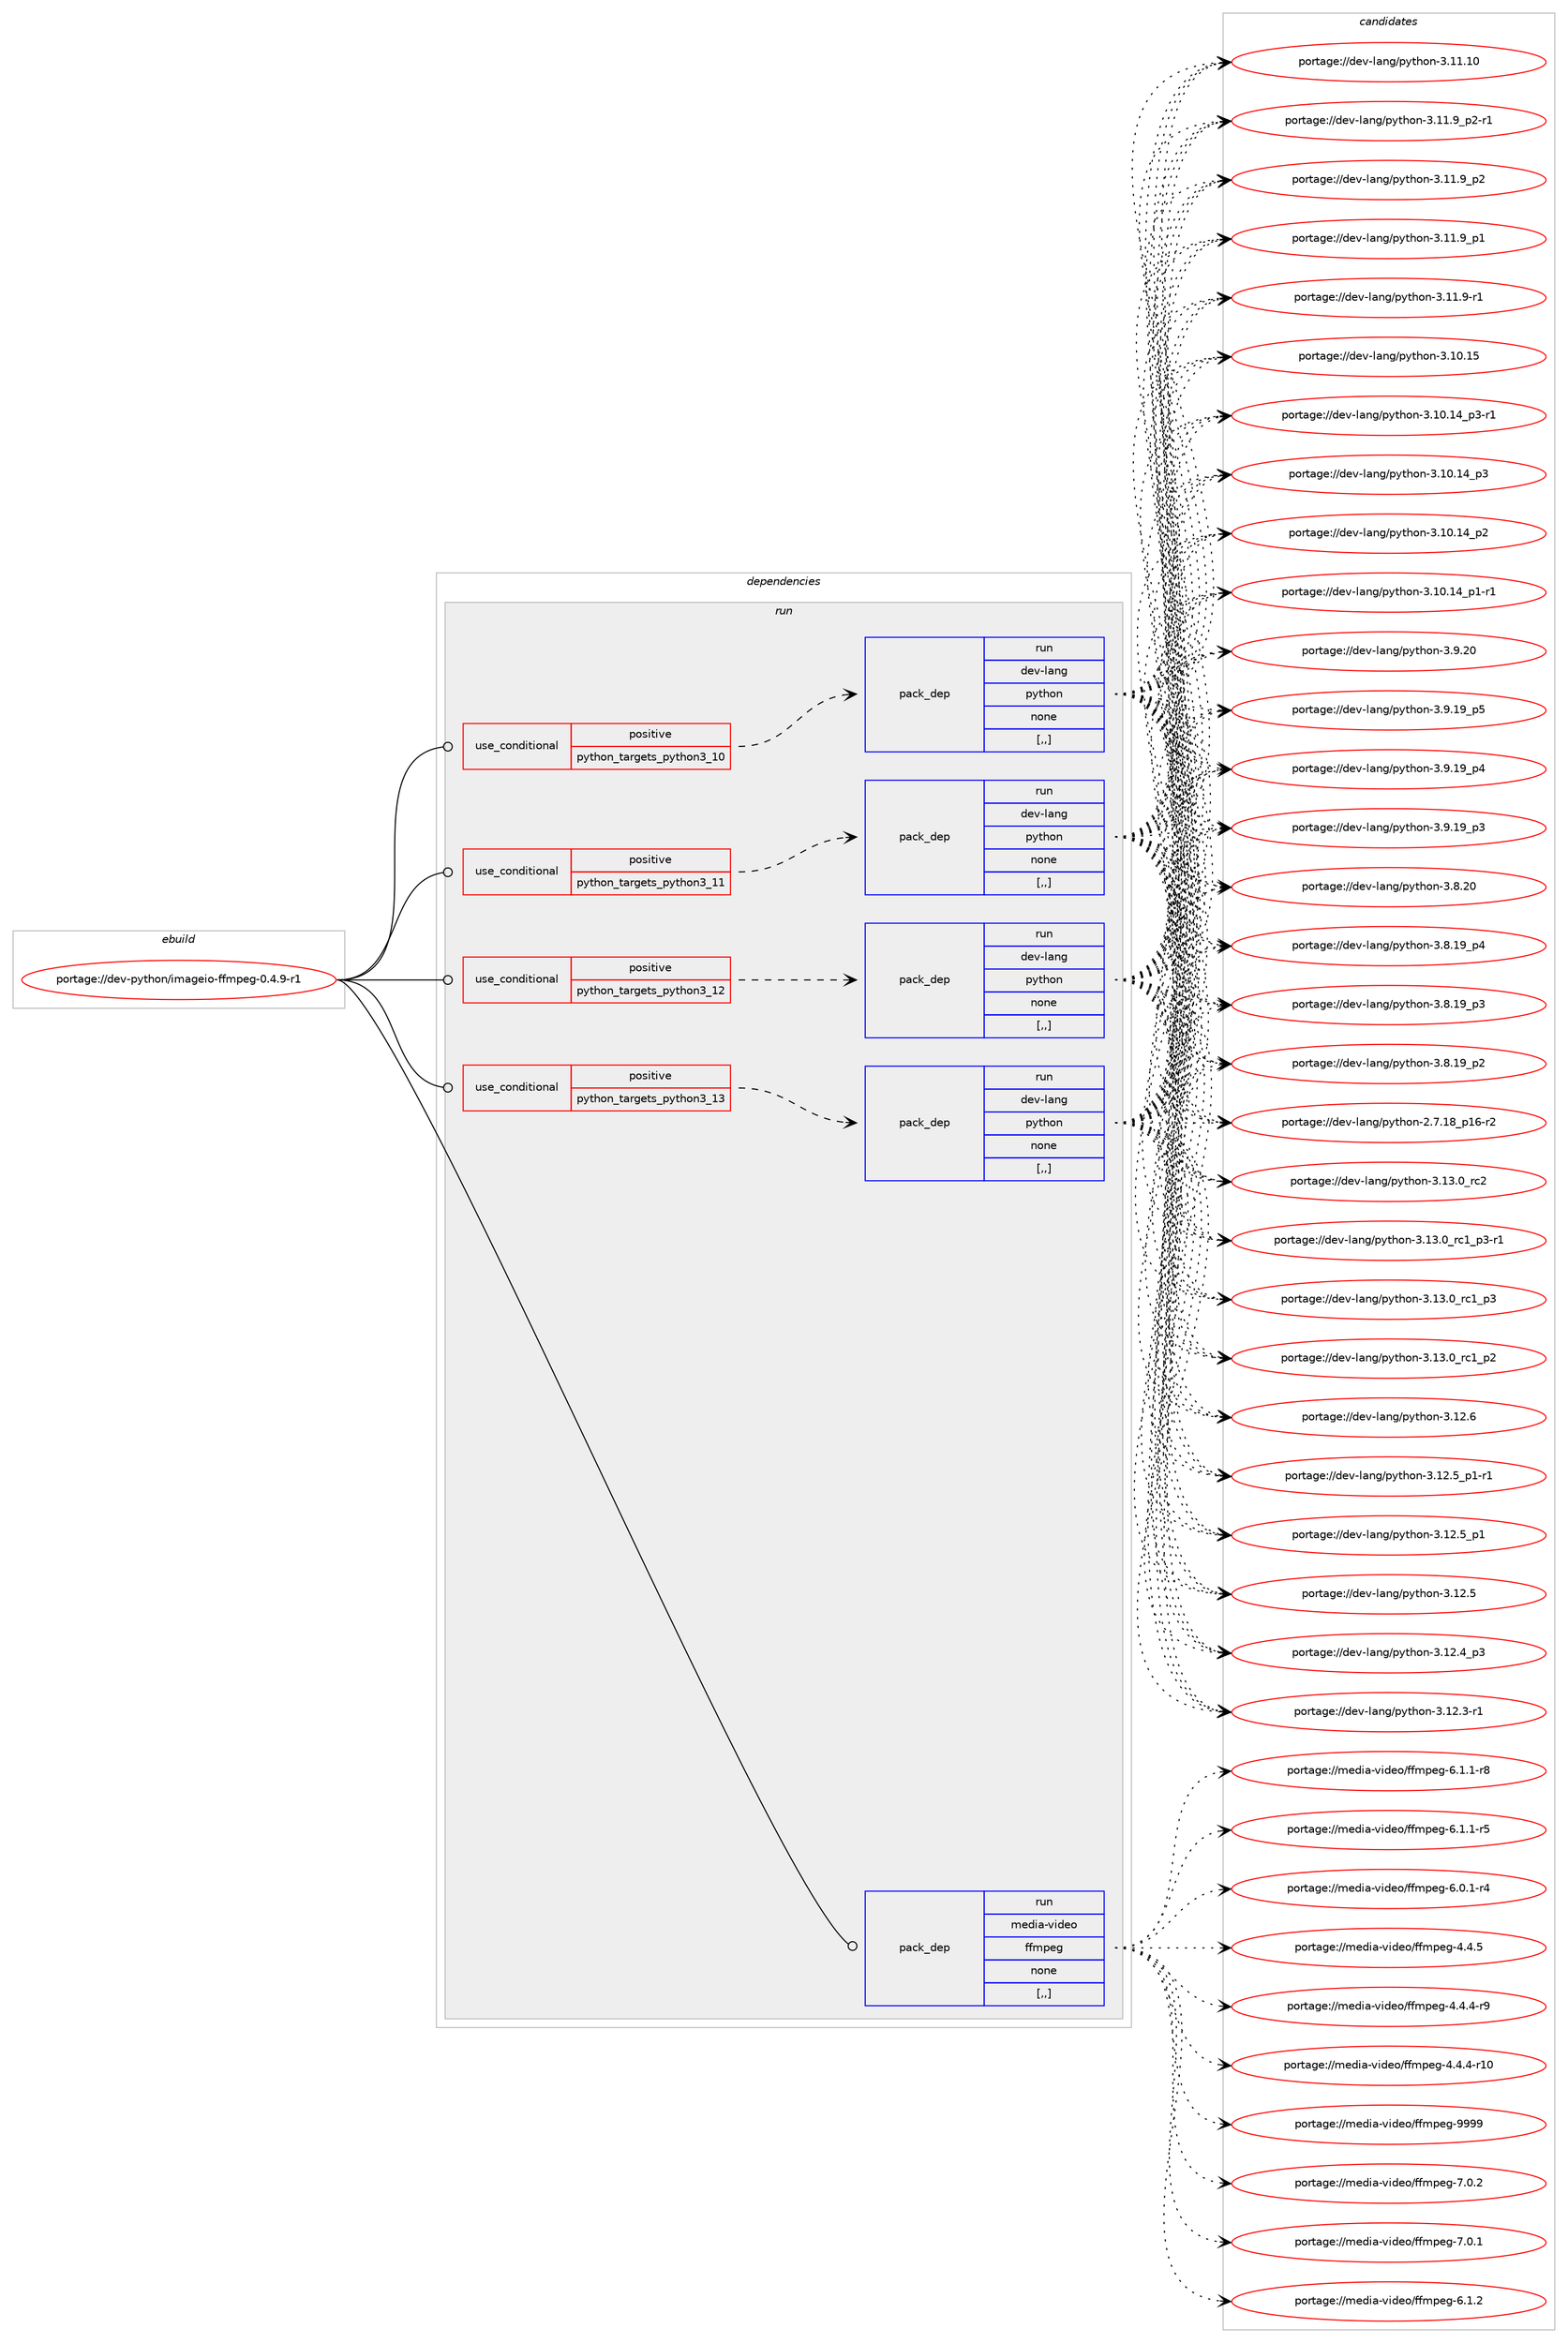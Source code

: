 digraph prolog {

# *************
# Graph options
# *************

newrank=true;
concentrate=true;
compound=true;
graph [rankdir=LR,fontname=Helvetica,fontsize=10,ranksep=1.5];#, ranksep=2.5, nodesep=0.2];
edge  [arrowhead=vee];
node  [fontname=Helvetica,fontsize=10];

# **********
# The ebuild
# **********

subgraph cluster_leftcol {
color=gray;
label=<<i>ebuild</i>>;
id [label="portage://dev-python/imageio-ffmpeg-0.4.9-r1", color=red, width=4, href="../dev-python/imageio-ffmpeg-0.4.9-r1.svg"];
}

# ****************
# The dependencies
# ****************

subgraph cluster_midcol {
color=gray;
label=<<i>dependencies</i>>;
subgraph cluster_compile {
fillcolor="#eeeeee";
style=filled;
label=<<i>compile</i>>;
}
subgraph cluster_compileandrun {
fillcolor="#eeeeee";
style=filled;
label=<<i>compile and run</i>>;
}
subgraph cluster_run {
fillcolor="#eeeeee";
style=filled;
label=<<i>run</i>>;
subgraph cond163843 {
dependency642491 [label=<<TABLE BORDER="0" CELLBORDER="1" CELLSPACING="0" CELLPADDING="4"><TR><TD ROWSPAN="3" CELLPADDING="10">use_conditional</TD></TR><TR><TD>positive</TD></TR><TR><TD>python_targets_python3_10</TD></TR></TABLE>>, shape=none, color=red];
subgraph pack473829 {
dependency642492 [label=<<TABLE BORDER="0" CELLBORDER="1" CELLSPACING="0" CELLPADDING="4" WIDTH="220"><TR><TD ROWSPAN="6" CELLPADDING="30">pack_dep</TD></TR><TR><TD WIDTH="110">run</TD></TR><TR><TD>dev-lang</TD></TR><TR><TD>python</TD></TR><TR><TD>none</TD></TR><TR><TD>[,,]</TD></TR></TABLE>>, shape=none, color=blue];
}
dependency642491:e -> dependency642492:w [weight=20,style="dashed",arrowhead="vee"];
}
id:e -> dependency642491:w [weight=20,style="solid",arrowhead="odot"];
subgraph cond163844 {
dependency642493 [label=<<TABLE BORDER="0" CELLBORDER="1" CELLSPACING="0" CELLPADDING="4"><TR><TD ROWSPAN="3" CELLPADDING="10">use_conditional</TD></TR><TR><TD>positive</TD></TR><TR><TD>python_targets_python3_11</TD></TR></TABLE>>, shape=none, color=red];
subgraph pack473830 {
dependency642494 [label=<<TABLE BORDER="0" CELLBORDER="1" CELLSPACING="0" CELLPADDING="4" WIDTH="220"><TR><TD ROWSPAN="6" CELLPADDING="30">pack_dep</TD></TR><TR><TD WIDTH="110">run</TD></TR><TR><TD>dev-lang</TD></TR><TR><TD>python</TD></TR><TR><TD>none</TD></TR><TR><TD>[,,]</TD></TR></TABLE>>, shape=none, color=blue];
}
dependency642493:e -> dependency642494:w [weight=20,style="dashed",arrowhead="vee"];
}
id:e -> dependency642493:w [weight=20,style="solid",arrowhead="odot"];
subgraph cond163845 {
dependency642495 [label=<<TABLE BORDER="0" CELLBORDER="1" CELLSPACING="0" CELLPADDING="4"><TR><TD ROWSPAN="3" CELLPADDING="10">use_conditional</TD></TR><TR><TD>positive</TD></TR><TR><TD>python_targets_python3_12</TD></TR></TABLE>>, shape=none, color=red];
subgraph pack473831 {
dependency642496 [label=<<TABLE BORDER="0" CELLBORDER="1" CELLSPACING="0" CELLPADDING="4" WIDTH="220"><TR><TD ROWSPAN="6" CELLPADDING="30">pack_dep</TD></TR><TR><TD WIDTH="110">run</TD></TR><TR><TD>dev-lang</TD></TR><TR><TD>python</TD></TR><TR><TD>none</TD></TR><TR><TD>[,,]</TD></TR></TABLE>>, shape=none, color=blue];
}
dependency642495:e -> dependency642496:w [weight=20,style="dashed",arrowhead="vee"];
}
id:e -> dependency642495:w [weight=20,style="solid",arrowhead="odot"];
subgraph cond163846 {
dependency642497 [label=<<TABLE BORDER="0" CELLBORDER="1" CELLSPACING="0" CELLPADDING="4"><TR><TD ROWSPAN="3" CELLPADDING="10">use_conditional</TD></TR><TR><TD>positive</TD></TR><TR><TD>python_targets_python3_13</TD></TR></TABLE>>, shape=none, color=red];
subgraph pack473832 {
dependency642498 [label=<<TABLE BORDER="0" CELLBORDER="1" CELLSPACING="0" CELLPADDING="4" WIDTH="220"><TR><TD ROWSPAN="6" CELLPADDING="30">pack_dep</TD></TR><TR><TD WIDTH="110">run</TD></TR><TR><TD>dev-lang</TD></TR><TR><TD>python</TD></TR><TR><TD>none</TD></TR><TR><TD>[,,]</TD></TR></TABLE>>, shape=none, color=blue];
}
dependency642497:e -> dependency642498:w [weight=20,style="dashed",arrowhead="vee"];
}
id:e -> dependency642497:w [weight=20,style="solid",arrowhead="odot"];
subgraph pack473833 {
dependency642499 [label=<<TABLE BORDER="0" CELLBORDER="1" CELLSPACING="0" CELLPADDING="4" WIDTH="220"><TR><TD ROWSPAN="6" CELLPADDING="30">pack_dep</TD></TR><TR><TD WIDTH="110">run</TD></TR><TR><TD>media-video</TD></TR><TR><TD>ffmpeg</TD></TR><TR><TD>none</TD></TR><TR><TD>[,,]</TD></TR></TABLE>>, shape=none, color=blue];
}
id:e -> dependency642499:w [weight=20,style="solid",arrowhead="odot"];
}
}

# **************
# The candidates
# **************

subgraph cluster_choices {
rank=same;
color=gray;
label=<<i>candidates</i>>;

subgraph choice473829 {
color=black;
nodesep=1;
choice10010111845108971101034711212111610411111045514649514648951149950 [label="portage://dev-lang/python-3.13.0_rc2", color=red, width=4,href="../dev-lang/python-3.13.0_rc2.svg"];
choice1001011184510897110103471121211161041111104551464951464895114994995112514511449 [label="portage://dev-lang/python-3.13.0_rc1_p3-r1", color=red, width=4,href="../dev-lang/python-3.13.0_rc1_p3-r1.svg"];
choice100101118451089711010347112121116104111110455146495146489511499499511251 [label="portage://dev-lang/python-3.13.0_rc1_p3", color=red, width=4,href="../dev-lang/python-3.13.0_rc1_p3.svg"];
choice100101118451089711010347112121116104111110455146495146489511499499511250 [label="portage://dev-lang/python-3.13.0_rc1_p2", color=red, width=4,href="../dev-lang/python-3.13.0_rc1_p2.svg"];
choice10010111845108971101034711212111610411111045514649504654 [label="portage://dev-lang/python-3.12.6", color=red, width=4,href="../dev-lang/python-3.12.6.svg"];
choice1001011184510897110103471121211161041111104551464950465395112494511449 [label="portage://dev-lang/python-3.12.5_p1-r1", color=red, width=4,href="../dev-lang/python-3.12.5_p1-r1.svg"];
choice100101118451089711010347112121116104111110455146495046539511249 [label="portage://dev-lang/python-3.12.5_p1", color=red, width=4,href="../dev-lang/python-3.12.5_p1.svg"];
choice10010111845108971101034711212111610411111045514649504653 [label="portage://dev-lang/python-3.12.5", color=red, width=4,href="../dev-lang/python-3.12.5.svg"];
choice100101118451089711010347112121116104111110455146495046529511251 [label="portage://dev-lang/python-3.12.4_p3", color=red, width=4,href="../dev-lang/python-3.12.4_p3.svg"];
choice100101118451089711010347112121116104111110455146495046514511449 [label="portage://dev-lang/python-3.12.3-r1", color=red, width=4,href="../dev-lang/python-3.12.3-r1.svg"];
choice1001011184510897110103471121211161041111104551464949464948 [label="portage://dev-lang/python-3.11.10", color=red, width=4,href="../dev-lang/python-3.11.10.svg"];
choice1001011184510897110103471121211161041111104551464949465795112504511449 [label="portage://dev-lang/python-3.11.9_p2-r1", color=red, width=4,href="../dev-lang/python-3.11.9_p2-r1.svg"];
choice100101118451089711010347112121116104111110455146494946579511250 [label="portage://dev-lang/python-3.11.9_p2", color=red, width=4,href="../dev-lang/python-3.11.9_p2.svg"];
choice100101118451089711010347112121116104111110455146494946579511249 [label="portage://dev-lang/python-3.11.9_p1", color=red, width=4,href="../dev-lang/python-3.11.9_p1.svg"];
choice100101118451089711010347112121116104111110455146494946574511449 [label="portage://dev-lang/python-3.11.9-r1", color=red, width=4,href="../dev-lang/python-3.11.9-r1.svg"];
choice1001011184510897110103471121211161041111104551464948464953 [label="portage://dev-lang/python-3.10.15", color=red, width=4,href="../dev-lang/python-3.10.15.svg"];
choice100101118451089711010347112121116104111110455146494846495295112514511449 [label="portage://dev-lang/python-3.10.14_p3-r1", color=red, width=4,href="../dev-lang/python-3.10.14_p3-r1.svg"];
choice10010111845108971101034711212111610411111045514649484649529511251 [label="portage://dev-lang/python-3.10.14_p3", color=red, width=4,href="../dev-lang/python-3.10.14_p3.svg"];
choice10010111845108971101034711212111610411111045514649484649529511250 [label="portage://dev-lang/python-3.10.14_p2", color=red, width=4,href="../dev-lang/python-3.10.14_p2.svg"];
choice100101118451089711010347112121116104111110455146494846495295112494511449 [label="portage://dev-lang/python-3.10.14_p1-r1", color=red, width=4,href="../dev-lang/python-3.10.14_p1-r1.svg"];
choice10010111845108971101034711212111610411111045514657465048 [label="portage://dev-lang/python-3.9.20", color=red, width=4,href="../dev-lang/python-3.9.20.svg"];
choice100101118451089711010347112121116104111110455146574649579511253 [label="portage://dev-lang/python-3.9.19_p5", color=red, width=4,href="../dev-lang/python-3.9.19_p5.svg"];
choice100101118451089711010347112121116104111110455146574649579511252 [label="portage://dev-lang/python-3.9.19_p4", color=red, width=4,href="../dev-lang/python-3.9.19_p4.svg"];
choice100101118451089711010347112121116104111110455146574649579511251 [label="portage://dev-lang/python-3.9.19_p3", color=red, width=4,href="../dev-lang/python-3.9.19_p3.svg"];
choice10010111845108971101034711212111610411111045514656465048 [label="portage://dev-lang/python-3.8.20", color=red, width=4,href="../dev-lang/python-3.8.20.svg"];
choice100101118451089711010347112121116104111110455146564649579511252 [label="portage://dev-lang/python-3.8.19_p4", color=red, width=4,href="../dev-lang/python-3.8.19_p4.svg"];
choice100101118451089711010347112121116104111110455146564649579511251 [label="portage://dev-lang/python-3.8.19_p3", color=red, width=4,href="../dev-lang/python-3.8.19_p3.svg"];
choice100101118451089711010347112121116104111110455146564649579511250 [label="portage://dev-lang/python-3.8.19_p2", color=red, width=4,href="../dev-lang/python-3.8.19_p2.svg"];
choice100101118451089711010347112121116104111110455046554649569511249544511450 [label="portage://dev-lang/python-2.7.18_p16-r2", color=red, width=4,href="../dev-lang/python-2.7.18_p16-r2.svg"];
dependency642492:e -> choice10010111845108971101034711212111610411111045514649514648951149950:w [style=dotted,weight="100"];
dependency642492:e -> choice1001011184510897110103471121211161041111104551464951464895114994995112514511449:w [style=dotted,weight="100"];
dependency642492:e -> choice100101118451089711010347112121116104111110455146495146489511499499511251:w [style=dotted,weight="100"];
dependency642492:e -> choice100101118451089711010347112121116104111110455146495146489511499499511250:w [style=dotted,weight="100"];
dependency642492:e -> choice10010111845108971101034711212111610411111045514649504654:w [style=dotted,weight="100"];
dependency642492:e -> choice1001011184510897110103471121211161041111104551464950465395112494511449:w [style=dotted,weight="100"];
dependency642492:e -> choice100101118451089711010347112121116104111110455146495046539511249:w [style=dotted,weight="100"];
dependency642492:e -> choice10010111845108971101034711212111610411111045514649504653:w [style=dotted,weight="100"];
dependency642492:e -> choice100101118451089711010347112121116104111110455146495046529511251:w [style=dotted,weight="100"];
dependency642492:e -> choice100101118451089711010347112121116104111110455146495046514511449:w [style=dotted,weight="100"];
dependency642492:e -> choice1001011184510897110103471121211161041111104551464949464948:w [style=dotted,weight="100"];
dependency642492:e -> choice1001011184510897110103471121211161041111104551464949465795112504511449:w [style=dotted,weight="100"];
dependency642492:e -> choice100101118451089711010347112121116104111110455146494946579511250:w [style=dotted,weight="100"];
dependency642492:e -> choice100101118451089711010347112121116104111110455146494946579511249:w [style=dotted,weight="100"];
dependency642492:e -> choice100101118451089711010347112121116104111110455146494946574511449:w [style=dotted,weight="100"];
dependency642492:e -> choice1001011184510897110103471121211161041111104551464948464953:w [style=dotted,weight="100"];
dependency642492:e -> choice100101118451089711010347112121116104111110455146494846495295112514511449:w [style=dotted,weight="100"];
dependency642492:e -> choice10010111845108971101034711212111610411111045514649484649529511251:w [style=dotted,weight="100"];
dependency642492:e -> choice10010111845108971101034711212111610411111045514649484649529511250:w [style=dotted,weight="100"];
dependency642492:e -> choice100101118451089711010347112121116104111110455146494846495295112494511449:w [style=dotted,weight="100"];
dependency642492:e -> choice10010111845108971101034711212111610411111045514657465048:w [style=dotted,weight="100"];
dependency642492:e -> choice100101118451089711010347112121116104111110455146574649579511253:w [style=dotted,weight="100"];
dependency642492:e -> choice100101118451089711010347112121116104111110455146574649579511252:w [style=dotted,weight="100"];
dependency642492:e -> choice100101118451089711010347112121116104111110455146574649579511251:w [style=dotted,weight="100"];
dependency642492:e -> choice10010111845108971101034711212111610411111045514656465048:w [style=dotted,weight="100"];
dependency642492:e -> choice100101118451089711010347112121116104111110455146564649579511252:w [style=dotted,weight="100"];
dependency642492:e -> choice100101118451089711010347112121116104111110455146564649579511251:w [style=dotted,weight="100"];
dependency642492:e -> choice100101118451089711010347112121116104111110455146564649579511250:w [style=dotted,weight="100"];
dependency642492:e -> choice100101118451089711010347112121116104111110455046554649569511249544511450:w [style=dotted,weight="100"];
}
subgraph choice473830 {
color=black;
nodesep=1;
choice10010111845108971101034711212111610411111045514649514648951149950 [label="portage://dev-lang/python-3.13.0_rc2", color=red, width=4,href="../dev-lang/python-3.13.0_rc2.svg"];
choice1001011184510897110103471121211161041111104551464951464895114994995112514511449 [label="portage://dev-lang/python-3.13.0_rc1_p3-r1", color=red, width=4,href="../dev-lang/python-3.13.0_rc1_p3-r1.svg"];
choice100101118451089711010347112121116104111110455146495146489511499499511251 [label="portage://dev-lang/python-3.13.0_rc1_p3", color=red, width=4,href="../dev-lang/python-3.13.0_rc1_p3.svg"];
choice100101118451089711010347112121116104111110455146495146489511499499511250 [label="portage://dev-lang/python-3.13.0_rc1_p2", color=red, width=4,href="../dev-lang/python-3.13.0_rc1_p2.svg"];
choice10010111845108971101034711212111610411111045514649504654 [label="portage://dev-lang/python-3.12.6", color=red, width=4,href="../dev-lang/python-3.12.6.svg"];
choice1001011184510897110103471121211161041111104551464950465395112494511449 [label="portage://dev-lang/python-3.12.5_p1-r1", color=red, width=4,href="../dev-lang/python-3.12.5_p1-r1.svg"];
choice100101118451089711010347112121116104111110455146495046539511249 [label="portage://dev-lang/python-3.12.5_p1", color=red, width=4,href="../dev-lang/python-3.12.5_p1.svg"];
choice10010111845108971101034711212111610411111045514649504653 [label="portage://dev-lang/python-3.12.5", color=red, width=4,href="../dev-lang/python-3.12.5.svg"];
choice100101118451089711010347112121116104111110455146495046529511251 [label="portage://dev-lang/python-3.12.4_p3", color=red, width=4,href="../dev-lang/python-3.12.4_p3.svg"];
choice100101118451089711010347112121116104111110455146495046514511449 [label="portage://dev-lang/python-3.12.3-r1", color=red, width=4,href="../dev-lang/python-3.12.3-r1.svg"];
choice1001011184510897110103471121211161041111104551464949464948 [label="portage://dev-lang/python-3.11.10", color=red, width=4,href="../dev-lang/python-3.11.10.svg"];
choice1001011184510897110103471121211161041111104551464949465795112504511449 [label="portage://dev-lang/python-3.11.9_p2-r1", color=red, width=4,href="../dev-lang/python-3.11.9_p2-r1.svg"];
choice100101118451089711010347112121116104111110455146494946579511250 [label="portage://dev-lang/python-3.11.9_p2", color=red, width=4,href="../dev-lang/python-3.11.9_p2.svg"];
choice100101118451089711010347112121116104111110455146494946579511249 [label="portage://dev-lang/python-3.11.9_p1", color=red, width=4,href="../dev-lang/python-3.11.9_p1.svg"];
choice100101118451089711010347112121116104111110455146494946574511449 [label="portage://dev-lang/python-3.11.9-r1", color=red, width=4,href="../dev-lang/python-3.11.9-r1.svg"];
choice1001011184510897110103471121211161041111104551464948464953 [label="portage://dev-lang/python-3.10.15", color=red, width=4,href="../dev-lang/python-3.10.15.svg"];
choice100101118451089711010347112121116104111110455146494846495295112514511449 [label="portage://dev-lang/python-3.10.14_p3-r1", color=red, width=4,href="../dev-lang/python-3.10.14_p3-r1.svg"];
choice10010111845108971101034711212111610411111045514649484649529511251 [label="portage://dev-lang/python-3.10.14_p3", color=red, width=4,href="../dev-lang/python-3.10.14_p3.svg"];
choice10010111845108971101034711212111610411111045514649484649529511250 [label="portage://dev-lang/python-3.10.14_p2", color=red, width=4,href="../dev-lang/python-3.10.14_p2.svg"];
choice100101118451089711010347112121116104111110455146494846495295112494511449 [label="portage://dev-lang/python-3.10.14_p1-r1", color=red, width=4,href="../dev-lang/python-3.10.14_p1-r1.svg"];
choice10010111845108971101034711212111610411111045514657465048 [label="portage://dev-lang/python-3.9.20", color=red, width=4,href="../dev-lang/python-3.9.20.svg"];
choice100101118451089711010347112121116104111110455146574649579511253 [label="portage://dev-lang/python-3.9.19_p5", color=red, width=4,href="../dev-lang/python-3.9.19_p5.svg"];
choice100101118451089711010347112121116104111110455146574649579511252 [label="portage://dev-lang/python-3.9.19_p4", color=red, width=4,href="../dev-lang/python-3.9.19_p4.svg"];
choice100101118451089711010347112121116104111110455146574649579511251 [label="portage://dev-lang/python-3.9.19_p3", color=red, width=4,href="../dev-lang/python-3.9.19_p3.svg"];
choice10010111845108971101034711212111610411111045514656465048 [label="portage://dev-lang/python-3.8.20", color=red, width=4,href="../dev-lang/python-3.8.20.svg"];
choice100101118451089711010347112121116104111110455146564649579511252 [label="portage://dev-lang/python-3.8.19_p4", color=red, width=4,href="../dev-lang/python-3.8.19_p4.svg"];
choice100101118451089711010347112121116104111110455146564649579511251 [label="portage://dev-lang/python-3.8.19_p3", color=red, width=4,href="../dev-lang/python-3.8.19_p3.svg"];
choice100101118451089711010347112121116104111110455146564649579511250 [label="portage://dev-lang/python-3.8.19_p2", color=red, width=4,href="../dev-lang/python-3.8.19_p2.svg"];
choice100101118451089711010347112121116104111110455046554649569511249544511450 [label="portage://dev-lang/python-2.7.18_p16-r2", color=red, width=4,href="../dev-lang/python-2.7.18_p16-r2.svg"];
dependency642494:e -> choice10010111845108971101034711212111610411111045514649514648951149950:w [style=dotted,weight="100"];
dependency642494:e -> choice1001011184510897110103471121211161041111104551464951464895114994995112514511449:w [style=dotted,weight="100"];
dependency642494:e -> choice100101118451089711010347112121116104111110455146495146489511499499511251:w [style=dotted,weight="100"];
dependency642494:e -> choice100101118451089711010347112121116104111110455146495146489511499499511250:w [style=dotted,weight="100"];
dependency642494:e -> choice10010111845108971101034711212111610411111045514649504654:w [style=dotted,weight="100"];
dependency642494:e -> choice1001011184510897110103471121211161041111104551464950465395112494511449:w [style=dotted,weight="100"];
dependency642494:e -> choice100101118451089711010347112121116104111110455146495046539511249:w [style=dotted,weight="100"];
dependency642494:e -> choice10010111845108971101034711212111610411111045514649504653:w [style=dotted,weight="100"];
dependency642494:e -> choice100101118451089711010347112121116104111110455146495046529511251:w [style=dotted,weight="100"];
dependency642494:e -> choice100101118451089711010347112121116104111110455146495046514511449:w [style=dotted,weight="100"];
dependency642494:e -> choice1001011184510897110103471121211161041111104551464949464948:w [style=dotted,weight="100"];
dependency642494:e -> choice1001011184510897110103471121211161041111104551464949465795112504511449:w [style=dotted,weight="100"];
dependency642494:e -> choice100101118451089711010347112121116104111110455146494946579511250:w [style=dotted,weight="100"];
dependency642494:e -> choice100101118451089711010347112121116104111110455146494946579511249:w [style=dotted,weight="100"];
dependency642494:e -> choice100101118451089711010347112121116104111110455146494946574511449:w [style=dotted,weight="100"];
dependency642494:e -> choice1001011184510897110103471121211161041111104551464948464953:w [style=dotted,weight="100"];
dependency642494:e -> choice100101118451089711010347112121116104111110455146494846495295112514511449:w [style=dotted,weight="100"];
dependency642494:e -> choice10010111845108971101034711212111610411111045514649484649529511251:w [style=dotted,weight="100"];
dependency642494:e -> choice10010111845108971101034711212111610411111045514649484649529511250:w [style=dotted,weight="100"];
dependency642494:e -> choice100101118451089711010347112121116104111110455146494846495295112494511449:w [style=dotted,weight="100"];
dependency642494:e -> choice10010111845108971101034711212111610411111045514657465048:w [style=dotted,weight="100"];
dependency642494:e -> choice100101118451089711010347112121116104111110455146574649579511253:w [style=dotted,weight="100"];
dependency642494:e -> choice100101118451089711010347112121116104111110455146574649579511252:w [style=dotted,weight="100"];
dependency642494:e -> choice100101118451089711010347112121116104111110455146574649579511251:w [style=dotted,weight="100"];
dependency642494:e -> choice10010111845108971101034711212111610411111045514656465048:w [style=dotted,weight="100"];
dependency642494:e -> choice100101118451089711010347112121116104111110455146564649579511252:w [style=dotted,weight="100"];
dependency642494:e -> choice100101118451089711010347112121116104111110455146564649579511251:w [style=dotted,weight="100"];
dependency642494:e -> choice100101118451089711010347112121116104111110455146564649579511250:w [style=dotted,weight="100"];
dependency642494:e -> choice100101118451089711010347112121116104111110455046554649569511249544511450:w [style=dotted,weight="100"];
}
subgraph choice473831 {
color=black;
nodesep=1;
choice10010111845108971101034711212111610411111045514649514648951149950 [label="portage://dev-lang/python-3.13.0_rc2", color=red, width=4,href="../dev-lang/python-3.13.0_rc2.svg"];
choice1001011184510897110103471121211161041111104551464951464895114994995112514511449 [label="portage://dev-lang/python-3.13.0_rc1_p3-r1", color=red, width=4,href="../dev-lang/python-3.13.0_rc1_p3-r1.svg"];
choice100101118451089711010347112121116104111110455146495146489511499499511251 [label="portage://dev-lang/python-3.13.0_rc1_p3", color=red, width=4,href="../dev-lang/python-3.13.0_rc1_p3.svg"];
choice100101118451089711010347112121116104111110455146495146489511499499511250 [label="portage://dev-lang/python-3.13.0_rc1_p2", color=red, width=4,href="../dev-lang/python-3.13.0_rc1_p2.svg"];
choice10010111845108971101034711212111610411111045514649504654 [label="portage://dev-lang/python-3.12.6", color=red, width=4,href="../dev-lang/python-3.12.6.svg"];
choice1001011184510897110103471121211161041111104551464950465395112494511449 [label="portage://dev-lang/python-3.12.5_p1-r1", color=red, width=4,href="../dev-lang/python-3.12.5_p1-r1.svg"];
choice100101118451089711010347112121116104111110455146495046539511249 [label="portage://dev-lang/python-3.12.5_p1", color=red, width=4,href="../dev-lang/python-3.12.5_p1.svg"];
choice10010111845108971101034711212111610411111045514649504653 [label="portage://dev-lang/python-3.12.5", color=red, width=4,href="../dev-lang/python-3.12.5.svg"];
choice100101118451089711010347112121116104111110455146495046529511251 [label="portage://dev-lang/python-3.12.4_p3", color=red, width=4,href="../dev-lang/python-3.12.4_p3.svg"];
choice100101118451089711010347112121116104111110455146495046514511449 [label="portage://dev-lang/python-3.12.3-r1", color=red, width=4,href="../dev-lang/python-3.12.3-r1.svg"];
choice1001011184510897110103471121211161041111104551464949464948 [label="portage://dev-lang/python-3.11.10", color=red, width=4,href="../dev-lang/python-3.11.10.svg"];
choice1001011184510897110103471121211161041111104551464949465795112504511449 [label="portage://dev-lang/python-3.11.9_p2-r1", color=red, width=4,href="../dev-lang/python-3.11.9_p2-r1.svg"];
choice100101118451089711010347112121116104111110455146494946579511250 [label="portage://dev-lang/python-3.11.9_p2", color=red, width=4,href="../dev-lang/python-3.11.9_p2.svg"];
choice100101118451089711010347112121116104111110455146494946579511249 [label="portage://dev-lang/python-3.11.9_p1", color=red, width=4,href="../dev-lang/python-3.11.9_p1.svg"];
choice100101118451089711010347112121116104111110455146494946574511449 [label="portage://dev-lang/python-3.11.9-r1", color=red, width=4,href="../dev-lang/python-3.11.9-r1.svg"];
choice1001011184510897110103471121211161041111104551464948464953 [label="portage://dev-lang/python-3.10.15", color=red, width=4,href="../dev-lang/python-3.10.15.svg"];
choice100101118451089711010347112121116104111110455146494846495295112514511449 [label="portage://dev-lang/python-3.10.14_p3-r1", color=red, width=4,href="../dev-lang/python-3.10.14_p3-r1.svg"];
choice10010111845108971101034711212111610411111045514649484649529511251 [label="portage://dev-lang/python-3.10.14_p3", color=red, width=4,href="../dev-lang/python-3.10.14_p3.svg"];
choice10010111845108971101034711212111610411111045514649484649529511250 [label="portage://dev-lang/python-3.10.14_p2", color=red, width=4,href="../dev-lang/python-3.10.14_p2.svg"];
choice100101118451089711010347112121116104111110455146494846495295112494511449 [label="portage://dev-lang/python-3.10.14_p1-r1", color=red, width=4,href="../dev-lang/python-3.10.14_p1-r1.svg"];
choice10010111845108971101034711212111610411111045514657465048 [label="portage://dev-lang/python-3.9.20", color=red, width=4,href="../dev-lang/python-3.9.20.svg"];
choice100101118451089711010347112121116104111110455146574649579511253 [label="portage://dev-lang/python-3.9.19_p5", color=red, width=4,href="../dev-lang/python-3.9.19_p5.svg"];
choice100101118451089711010347112121116104111110455146574649579511252 [label="portage://dev-lang/python-3.9.19_p4", color=red, width=4,href="../dev-lang/python-3.9.19_p4.svg"];
choice100101118451089711010347112121116104111110455146574649579511251 [label="portage://dev-lang/python-3.9.19_p3", color=red, width=4,href="../dev-lang/python-3.9.19_p3.svg"];
choice10010111845108971101034711212111610411111045514656465048 [label="portage://dev-lang/python-3.8.20", color=red, width=4,href="../dev-lang/python-3.8.20.svg"];
choice100101118451089711010347112121116104111110455146564649579511252 [label="portage://dev-lang/python-3.8.19_p4", color=red, width=4,href="../dev-lang/python-3.8.19_p4.svg"];
choice100101118451089711010347112121116104111110455146564649579511251 [label="portage://dev-lang/python-3.8.19_p3", color=red, width=4,href="../dev-lang/python-3.8.19_p3.svg"];
choice100101118451089711010347112121116104111110455146564649579511250 [label="portage://dev-lang/python-3.8.19_p2", color=red, width=4,href="../dev-lang/python-3.8.19_p2.svg"];
choice100101118451089711010347112121116104111110455046554649569511249544511450 [label="portage://dev-lang/python-2.7.18_p16-r2", color=red, width=4,href="../dev-lang/python-2.7.18_p16-r2.svg"];
dependency642496:e -> choice10010111845108971101034711212111610411111045514649514648951149950:w [style=dotted,weight="100"];
dependency642496:e -> choice1001011184510897110103471121211161041111104551464951464895114994995112514511449:w [style=dotted,weight="100"];
dependency642496:e -> choice100101118451089711010347112121116104111110455146495146489511499499511251:w [style=dotted,weight="100"];
dependency642496:e -> choice100101118451089711010347112121116104111110455146495146489511499499511250:w [style=dotted,weight="100"];
dependency642496:e -> choice10010111845108971101034711212111610411111045514649504654:w [style=dotted,weight="100"];
dependency642496:e -> choice1001011184510897110103471121211161041111104551464950465395112494511449:w [style=dotted,weight="100"];
dependency642496:e -> choice100101118451089711010347112121116104111110455146495046539511249:w [style=dotted,weight="100"];
dependency642496:e -> choice10010111845108971101034711212111610411111045514649504653:w [style=dotted,weight="100"];
dependency642496:e -> choice100101118451089711010347112121116104111110455146495046529511251:w [style=dotted,weight="100"];
dependency642496:e -> choice100101118451089711010347112121116104111110455146495046514511449:w [style=dotted,weight="100"];
dependency642496:e -> choice1001011184510897110103471121211161041111104551464949464948:w [style=dotted,weight="100"];
dependency642496:e -> choice1001011184510897110103471121211161041111104551464949465795112504511449:w [style=dotted,weight="100"];
dependency642496:e -> choice100101118451089711010347112121116104111110455146494946579511250:w [style=dotted,weight="100"];
dependency642496:e -> choice100101118451089711010347112121116104111110455146494946579511249:w [style=dotted,weight="100"];
dependency642496:e -> choice100101118451089711010347112121116104111110455146494946574511449:w [style=dotted,weight="100"];
dependency642496:e -> choice1001011184510897110103471121211161041111104551464948464953:w [style=dotted,weight="100"];
dependency642496:e -> choice100101118451089711010347112121116104111110455146494846495295112514511449:w [style=dotted,weight="100"];
dependency642496:e -> choice10010111845108971101034711212111610411111045514649484649529511251:w [style=dotted,weight="100"];
dependency642496:e -> choice10010111845108971101034711212111610411111045514649484649529511250:w [style=dotted,weight="100"];
dependency642496:e -> choice100101118451089711010347112121116104111110455146494846495295112494511449:w [style=dotted,weight="100"];
dependency642496:e -> choice10010111845108971101034711212111610411111045514657465048:w [style=dotted,weight="100"];
dependency642496:e -> choice100101118451089711010347112121116104111110455146574649579511253:w [style=dotted,weight="100"];
dependency642496:e -> choice100101118451089711010347112121116104111110455146574649579511252:w [style=dotted,weight="100"];
dependency642496:e -> choice100101118451089711010347112121116104111110455146574649579511251:w [style=dotted,weight="100"];
dependency642496:e -> choice10010111845108971101034711212111610411111045514656465048:w [style=dotted,weight="100"];
dependency642496:e -> choice100101118451089711010347112121116104111110455146564649579511252:w [style=dotted,weight="100"];
dependency642496:e -> choice100101118451089711010347112121116104111110455146564649579511251:w [style=dotted,weight="100"];
dependency642496:e -> choice100101118451089711010347112121116104111110455146564649579511250:w [style=dotted,weight="100"];
dependency642496:e -> choice100101118451089711010347112121116104111110455046554649569511249544511450:w [style=dotted,weight="100"];
}
subgraph choice473832 {
color=black;
nodesep=1;
choice10010111845108971101034711212111610411111045514649514648951149950 [label="portage://dev-lang/python-3.13.0_rc2", color=red, width=4,href="../dev-lang/python-3.13.0_rc2.svg"];
choice1001011184510897110103471121211161041111104551464951464895114994995112514511449 [label="portage://dev-lang/python-3.13.0_rc1_p3-r1", color=red, width=4,href="../dev-lang/python-3.13.0_rc1_p3-r1.svg"];
choice100101118451089711010347112121116104111110455146495146489511499499511251 [label="portage://dev-lang/python-3.13.0_rc1_p3", color=red, width=4,href="../dev-lang/python-3.13.0_rc1_p3.svg"];
choice100101118451089711010347112121116104111110455146495146489511499499511250 [label="portage://dev-lang/python-3.13.0_rc1_p2", color=red, width=4,href="../dev-lang/python-3.13.0_rc1_p2.svg"];
choice10010111845108971101034711212111610411111045514649504654 [label="portage://dev-lang/python-3.12.6", color=red, width=4,href="../dev-lang/python-3.12.6.svg"];
choice1001011184510897110103471121211161041111104551464950465395112494511449 [label="portage://dev-lang/python-3.12.5_p1-r1", color=red, width=4,href="../dev-lang/python-3.12.5_p1-r1.svg"];
choice100101118451089711010347112121116104111110455146495046539511249 [label="portage://dev-lang/python-3.12.5_p1", color=red, width=4,href="../dev-lang/python-3.12.5_p1.svg"];
choice10010111845108971101034711212111610411111045514649504653 [label="portage://dev-lang/python-3.12.5", color=red, width=4,href="../dev-lang/python-3.12.5.svg"];
choice100101118451089711010347112121116104111110455146495046529511251 [label="portage://dev-lang/python-3.12.4_p3", color=red, width=4,href="../dev-lang/python-3.12.4_p3.svg"];
choice100101118451089711010347112121116104111110455146495046514511449 [label="portage://dev-lang/python-3.12.3-r1", color=red, width=4,href="../dev-lang/python-3.12.3-r1.svg"];
choice1001011184510897110103471121211161041111104551464949464948 [label="portage://dev-lang/python-3.11.10", color=red, width=4,href="../dev-lang/python-3.11.10.svg"];
choice1001011184510897110103471121211161041111104551464949465795112504511449 [label="portage://dev-lang/python-3.11.9_p2-r1", color=red, width=4,href="../dev-lang/python-3.11.9_p2-r1.svg"];
choice100101118451089711010347112121116104111110455146494946579511250 [label="portage://dev-lang/python-3.11.9_p2", color=red, width=4,href="../dev-lang/python-3.11.9_p2.svg"];
choice100101118451089711010347112121116104111110455146494946579511249 [label="portage://dev-lang/python-3.11.9_p1", color=red, width=4,href="../dev-lang/python-3.11.9_p1.svg"];
choice100101118451089711010347112121116104111110455146494946574511449 [label="portage://dev-lang/python-3.11.9-r1", color=red, width=4,href="../dev-lang/python-3.11.9-r1.svg"];
choice1001011184510897110103471121211161041111104551464948464953 [label="portage://dev-lang/python-3.10.15", color=red, width=4,href="../dev-lang/python-3.10.15.svg"];
choice100101118451089711010347112121116104111110455146494846495295112514511449 [label="portage://dev-lang/python-3.10.14_p3-r1", color=red, width=4,href="../dev-lang/python-3.10.14_p3-r1.svg"];
choice10010111845108971101034711212111610411111045514649484649529511251 [label="portage://dev-lang/python-3.10.14_p3", color=red, width=4,href="../dev-lang/python-3.10.14_p3.svg"];
choice10010111845108971101034711212111610411111045514649484649529511250 [label="portage://dev-lang/python-3.10.14_p2", color=red, width=4,href="../dev-lang/python-3.10.14_p2.svg"];
choice100101118451089711010347112121116104111110455146494846495295112494511449 [label="portage://dev-lang/python-3.10.14_p1-r1", color=red, width=4,href="../dev-lang/python-3.10.14_p1-r1.svg"];
choice10010111845108971101034711212111610411111045514657465048 [label="portage://dev-lang/python-3.9.20", color=red, width=4,href="../dev-lang/python-3.9.20.svg"];
choice100101118451089711010347112121116104111110455146574649579511253 [label="portage://dev-lang/python-3.9.19_p5", color=red, width=4,href="../dev-lang/python-3.9.19_p5.svg"];
choice100101118451089711010347112121116104111110455146574649579511252 [label="portage://dev-lang/python-3.9.19_p4", color=red, width=4,href="../dev-lang/python-3.9.19_p4.svg"];
choice100101118451089711010347112121116104111110455146574649579511251 [label="portage://dev-lang/python-3.9.19_p3", color=red, width=4,href="../dev-lang/python-3.9.19_p3.svg"];
choice10010111845108971101034711212111610411111045514656465048 [label="portage://dev-lang/python-3.8.20", color=red, width=4,href="../dev-lang/python-3.8.20.svg"];
choice100101118451089711010347112121116104111110455146564649579511252 [label="portage://dev-lang/python-3.8.19_p4", color=red, width=4,href="../dev-lang/python-3.8.19_p4.svg"];
choice100101118451089711010347112121116104111110455146564649579511251 [label="portage://dev-lang/python-3.8.19_p3", color=red, width=4,href="../dev-lang/python-3.8.19_p3.svg"];
choice100101118451089711010347112121116104111110455146564649579511250 [label="portage://dev-lang/python-3.8.19_p2", color=red, width=4,href="../dev-lang/python-3.8.19_p2.svg"];
choice100101118451089711010347112121116104111110455046554649569511249544511450 [label="portage://dev-lang/python-2.7.18_p16-r2", color=red, width=4,href="../dev-lang/python-2.7.18_p16-r2.svg"];
dependency642498:e -> choice10010111845108971101034711212111610411111045514649514648951149950:w [style=dotted,weight="100"];
dependency642498:e -> choice1001011184510897110103471121211161041111104551464951464895114994995112514511449:w [style=dotted,weight="100"];
dependency642498:e -> choice100101118451089711010347112121116104111110455146495146489511499499511251:w [style=dotted,weight="100"];
dependency642498:e -> choice100101118451089711010347112121116104111110455146495146489511499499511250:w [style=dotted,weight="100"];
dependency642498:e -> choice10010111845108971101034711212111610411111045514649504654:w [style=dotted,weight="100"];
dependency642498:e -> choice1001011184510897110103471121211161041111104551464950465395112494511449:w [style=dotted,weight="100"];
dependency642498:e -> choice100101118451089711010347112121116104111110455146495046539511249:w [style=dotted,weight="100"];
dependency642498:e -> choice10010111845108971101034711212111610411111045514649504653:w [style=dotted,weight="100"];
dependency642498:e -> choice100101118451089711010347112121116104111110455146495046529511251:w [style=dotted,weight="100"];
dependency642498:e -> choice100101118451089711010347112121116104111110455146495046514511449:w [style=dotted,weight="100"];
dependency642498:e -> choice1001011184510897110103471121211161041111104551464949464948:w [style=dotted,weight="100"];
dependency642498:e -> choice1001011184510897110103471121211161041111104551464949465795112504511449:w [style=dotted,weight="100"];
dependency642498:e -> choice100101118451089711010347112121116104111110455146494946579511250:w [style=dotted,weight="100"];
dependency642498:e -> choice100101118451089711010347112121116104111110455146494946579511249:w [style=dotted,weight="100"];
dependency642498:e -> choice100101118451089711010347112121116104111110455146494946574511449:w [style=dotted,weight="100"];
dependency642498:e -> choice1001011184510897110103471121211161041111104551464948464953:w [style=dotted,weight="100"];
dependency642498:e -> choice100101118451089711010347112121116104111110455146494846495295112514511449:w [style=dotted,weight="100"];
dependency642498:e -> choice10010111845108971101034711212111610411111045514649484649529511251:w [style=dotted,weight="100"];
dependency642498:e -> choice10010111845108971101034711212111610411111045514649484649529511250:w [style=dotted,weight="100"];
dependency642498:e -> choice100101118451089711010347112121116104111110455146494846495295112494511449:w [style=dotted,weight="100"];
dependency642498:e -> choice10010111845108971101034711212111610411111045514657465048:w [style=dotted,weight="100"];
dependency642498:e -> choice100101118451089711010347112121116104111110455146574649579511253:w [style=dotted,weight="100"];
dependency642498:e -> choice100101118451089711010347112121116104111110455146574649579511252:w [style=dotted,weight="100"];
dependency642498:e -> choice100101118451089711010347112121116104111110455146574649579511251:w [style=dotted,weight="100"];
dependency642498:e -> choice10010111845108971101034711212111610411111045514656465048:w [style=dotted,weight="100"];
dependency642498:e -> choice100101118451089711010347112121116104111110455146564649579511252:w [style=dotted,weight="100"];
dependency642498:e -> choice100101118451089711010347112121116104111110455146564649579511251:w [style=dotted,weight="100"];
dependency642498:e -> choice100101118451089711010347112121116104111110455146564649579511250:w [style=dotted,weight="100"];
dependency642498:e -> choice100101118451089711010347112121116104111110455046554649569511249544511450:w [style=dotted,weight="100"];
}
subgraph choice473833 {
color=black;
nodesep=1;
choice1091011001059745118105100101111471021021091121011034557575757 [label="portage://media-video/ffmpeg-9999", color=red, width=4,href="../media-video/ffmpeg-9999.svg"];
choice109101100105974511810510010111147102102109112101103455546484650 [label="portage://media-video/ffmpeg-7.0.2", color=red, width=4,href="../media-video/ffmpeg-7.0.2.svg"];
choice109101100105974511810510010111147102102109112101103455546484649 [label="portage://media-video/ffmpeg-7.0.1", color=red, width=4,href="../media-video/ffmpeg-7.0.1.svg"];
choice109101100105974511810510010111147102102109112101103455446494650 [label="portage://media-video/ffmpeg-6.1.2", color=red, width=4,href="../media-video/ffmpeg-6.1.2.svg"];
choice1091011001059745118105100101111471021021091121011034554464946494511456 [label="portage://media-video/ffmpeg-6.1.1-r8", color=red, width=4,href="../media-video/ffmpeg-6.1.1-r8.svg"];
choice1091011001059745118105100101111471021021091121011034554464946494511453 [label="portage://media-video/ffmpeg-6.1.1-r5", color=red, width=4,href="../media-video/ffmpeg-6.1.1-r5.svg"];
choice1091011001059745118105100101111471021021091121011034554464846494511452 [label="portage://media-video/ffmpeg-6.0.1-r4", color=red, width=4,href="../media-video/ffmpeg-6.0.1-r4.svg"];
choice109101100105974511810510010111147102102109112101103455246524653 [label="portage://media-video/ffmpeg-4.4.5", color=red, width=4,href="../media-video/ffmpeg-4.4.5.svg"];
choice1091011001059745118105100101111471021021091121011034552465246524511457 [label="portage://media-video/ffmpeg-4.4.4-r9", color=red, width=4,href="../media-video/ffmpeg-4.4.4-r9.svg"];
choice109101100105974511810510010111147102102109112101103455246524652451144948 [label="portage://media-video/ffmpeg-4.4.4-r10", color=red, width=4,href="../media-video/ffmpeg-4.4.4-r10.svg"];
dependency642499:e -> choice1091011001059745118105100101111471021021091121011034557575757:w [style=dotted,weight="100"];
dependency642499:e -> choice109101100105974511810510010111147102102109112101103455546484650:w [style=dotted,weight="100"];
dependency642499:e -> choice109101100105974511810510010111147102102109112101103455546484649:w [style=dotted,weight="100"];
dependency642499:e -> choice109101100105974511810510010111147102102109112101103455446494650:w [style=dotted,weight="100"];
dependency642499:e -> choice1091011001059745118105100101111471021021091121011034554464946494511456:w [style=dotted,weight="100"];
dependency642499:e -> choice1091011001059745118105100101111471021021091121011034554464946494511453:w [style=dotted,weight="100"];
dependency642499:e -> choice1091011001059745118105100101111471021021091121011034554464846494511452:w [style=dotted,weight="100"];
dependency642499:e -> choice109101100105974511810510010111147102102109112101103455246524653:w [style=dotted,weight="100"];
dependency642499:e -> choice1091011001059745118105100101111471021021091121011034552465246524511457:w [style=dotted,weight="100"];
dependency642499:e -> choice109101100105974511810510010111147102102109112101103455246524652451144948:w [style=dotted,weight="100"];
}
}

}
